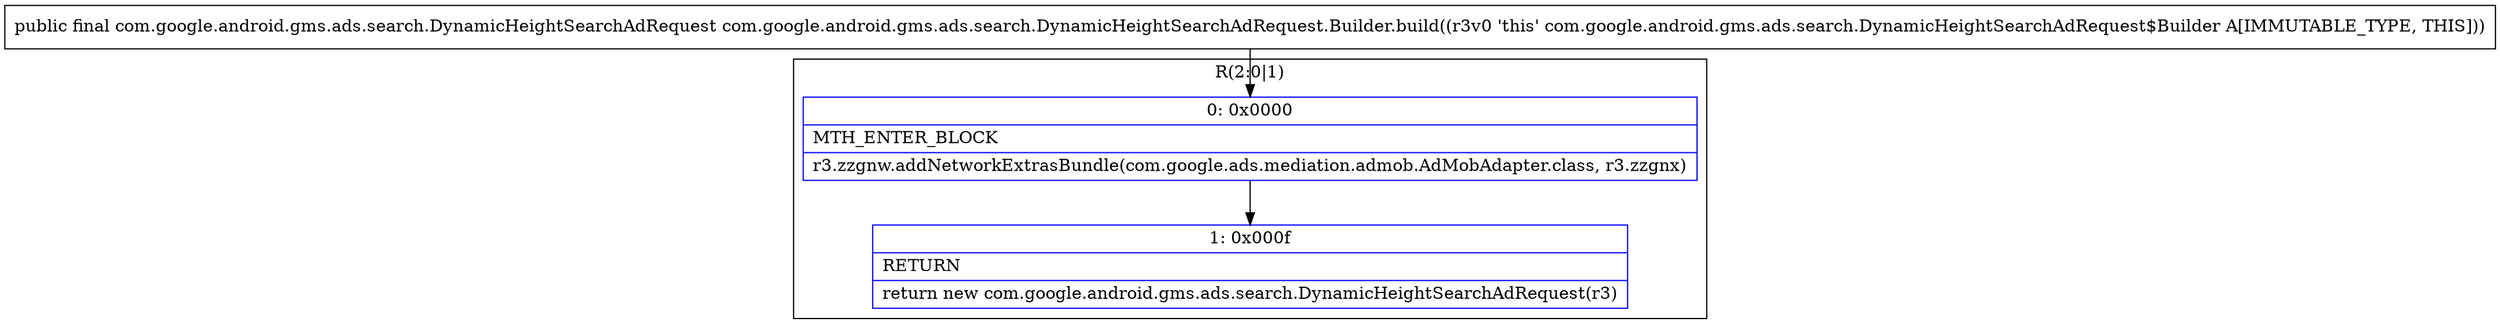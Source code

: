 digraph "CFG forcom.google.android.gms.ads.search.DynamicHeightSearchAdRequest.Builder.build()Lcom\/google\/android\/gms\/ads\/search\/DynamicHeightSearchAdRequest;" {
subgraph cluster_Region_951258578 {
label = "R(2:0|1)";
node [shape=record,color=blue];
Node_0 [shape=record,label="{0\:\ 0x0000|MTH_ENTER_BLOCK\l|r3.zzgnw.addNetworkExtrasBundle(com.google.ads.mediation.admob.AdMobAdapter.class, r3.zzgnx)\l}"];
Node_1 [shape=record,label="{1\:\ 0x000f|RETURN\l|return new com.google.android.gms.ads.search.DynamicHeightSearchAdRequest(r3)\l}"];
}
MethodNode[shape=record,label="{public final com.google.android.gms.ads.search.DynamicHeightSearchAdRequest com.google.android.gms.ads.search.DynamicHeightSearchAdRequest.Builder.build((r3v0 'this' com.google.android.gms.ads.search.DynamicHeightSearchAdRequest$Builder A[IMMUTABLE_TYPE, THIS])) }"];
MethodNode -> Node_0;
Node_0 -> Node_1;
}

